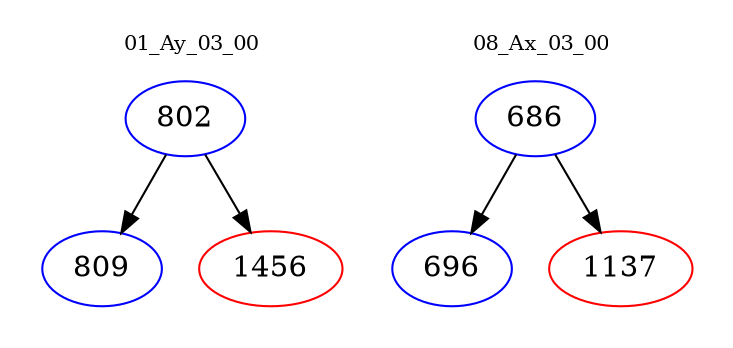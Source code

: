 digraph{
subgraph cluster_0 {
color = white
label = "01_Ay_03_00";
fontsize=10;
T0_802 [label="802", color="blue"]
T0_802 -> T0_809 [color="black"]
T0_809 [label="809", color="blue"]
T0_802 -> T0_1456 [color="black"]
T0_1456 [label="1456", color="red"]
}
subgraph cluster_1 {
color = white
label = "08_Ax_03_00";
fontsize=10;
T1_686 [label="686", color="blue"]
T1_686 -> T1_696 [color="black"]
T1_696 [label="696", color="blue"]
T1_686 -> T1_1137 [color="black"]
T1_1137 [label="1137", color="red"]
}
}
